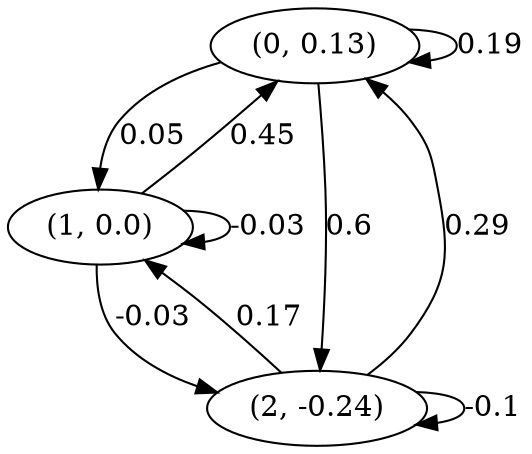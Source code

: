 digraph {
    0 [ label = "(0, 0.13)" ]
    1 [ label = "(1, 0.0)" ]
    2 [ label = "(2, -0.24)" ]
    0 -> 0 [ label = "0.19" ]
    1 -> 1 [ label = "-0.03" ]
    2 -> 2 [ label = "-0.1" ]
    1 -> 0 [ label = "0.45" ]
    2 -> 0 [ label = "0.29" ]
    0 -> 1 [ label = "0.05" ]
    2 -> 1 [ label = "0.17" ]
    0 -> 2 [ label = "0.6" ]
    1 -> 2 [ label = "-0.03" ]
}

